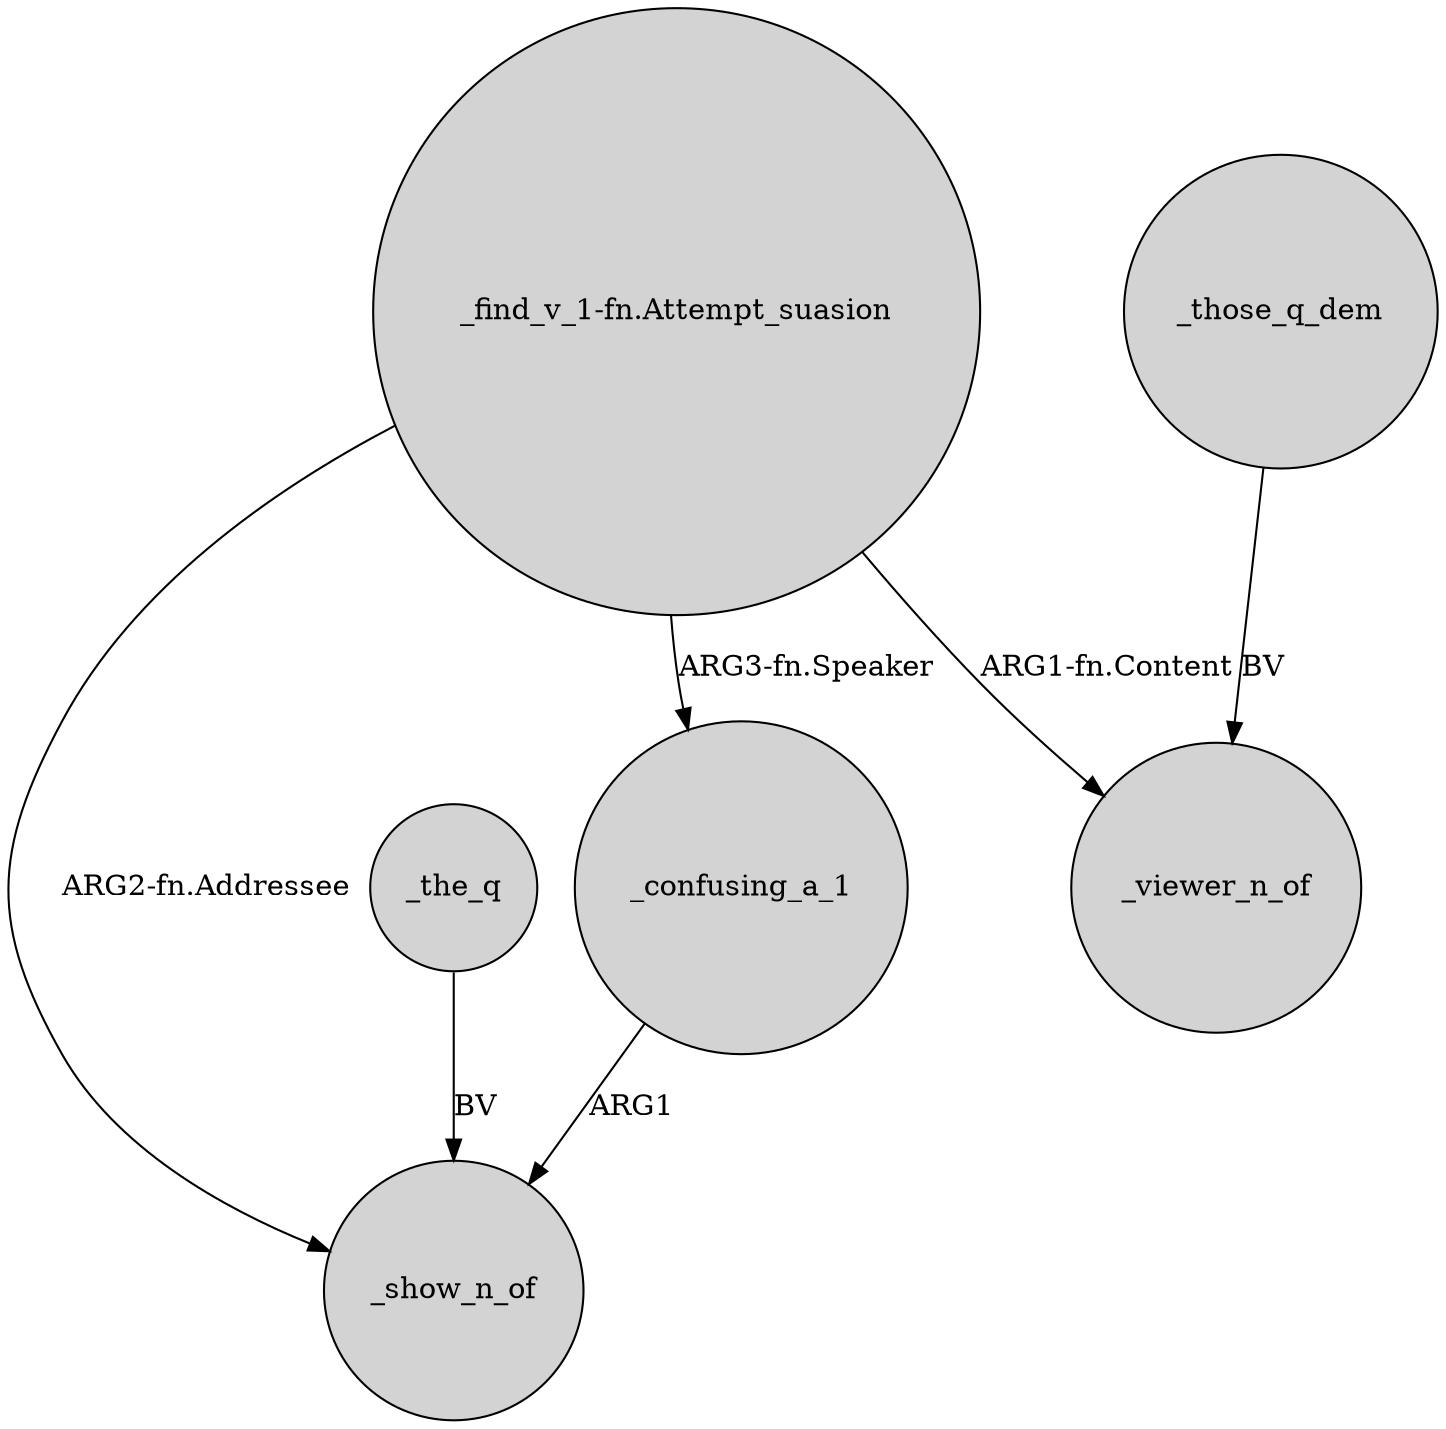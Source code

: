 digraph {
	node [shape=circle style=filled]
	"_find_v_1-fn.Attempt_suasion" -> _show_n_of [label="ARG2-fn.Addressee"]
	_the_q -> _show_n_of [label=BV]
	_those_q_dem -> _viewer_n_of [label=BV]
	"_find_v_1-fn.Attempt_suasion" -> _confusing_a_1 [label="ARG3-fn.Speaker"]
	"_find_v_1-fn.Attempt_suasion" -> _viewer_n_of [label="ARG1-fn.Content"]
	_confusing_a_1 -> _show_n_of [label=ARG1]
}
